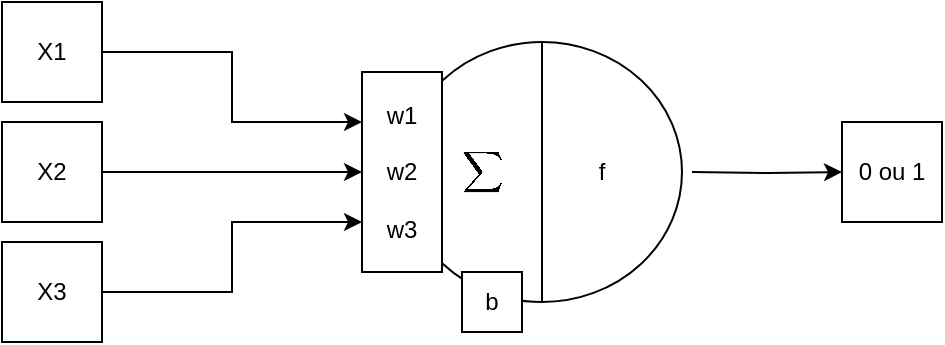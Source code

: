 <mxfile>
    <diagram id="ONPr8GbsO3POWre3h8A9" name="Page-1">
        <mxGraphModel dx="726" dy="591" grid="1" gridSize="10" guides="1" tooltips="1" connect="1" arrows="1" fold="1" page="1" pageScale="1" pageWidth="850" pageHeight="1100" math="1" shadow="0">
            <root>
                <mxCell id="0"/>
                <mxCell id="1" parent="0"/>
                <mxCell id="17" value="&amp;nbsp; &amp;nbsp; &amp;nbsp; &amp;nbsp; &amp;nbsp; &amp;nbsp; &amp;nbsp; &amp;nbsp; &amp;nbsp; &amp;nbsp; &amp;nbsp; &amp;nbsp; $$\sum$$&amp;nbsp;" style="shape=lineEllipse;line=vertical;perimeter=ellipsePerimeter;whiteSpace=wrap;html=1;backgroundOutline=1;align=left;" vertex="1" parent="1">
                    <mxGeometry x="250" y="250" width="140" height="130" as="geometry"/>
                </mxCell>
                <mxCell id="14" style="edgeStyle=orthogonalEdgeStyle;rounded=0;orthogonalLoop=1;jettySize=auto;html=1;entryX=0;entryY=0.5;entryDx=0;entryDy=0;" edge="1" parent="1" target="13">
                    <mxGeometry relative="1" as="geometry">
                        <mxPoint x="395" y="315" as="sourcePoint"/>
                    </mxGeometry>
                </mxCell>
                <mxCell id="4" value="w1&lt;br&gt;&lt;br&gt;w2&lt;br&gt;&lt;br&gt;w3" style="rounded=0;whiteSpace=wrap;html=1;" vertex="1" parent="1">
                    <mxGeometry x="230" y="265" width="40" height="100" as="geometry"/>
                </mxCell>
                <mxCell id="10" style="edgeStyle=orthogonalEdgeStyle;rounded=0;orthogonalLoop=1;jettySize=auto;html=1;entryX=0;entryY=0.25;entryDx=0;entryDy=0;" edge="1" parent="1" source="7" target="4">
                    <mxGeometry relative="1" as="geometry"/>
                </mxCell>
                <mxCell id="7" value="X1" style="rounded=0;whiteSpace=wrap;html=1;" vertex="1" parent="1">
                    <mxGeometry x="50" y="230" width="50" height="50" as="geometry"/>
                </mxCell>
                <mxCell id="11" style="edgeStyle=orthogonalEdgeStyle;rounded=0;orthogonalLoop=1;jettySize=auto;html=1;entryX=0;entryY=0.5;entryDx=0;entryDy=0;" edge="1" parent="1" source="8" target="4">
                    <mxGeometry relative="1" as="geometry"/>
                </mxCell>
                <mxCell id="8" value="X2" style="rounded=0;whiteSpace=wrap;html=1;" vertex="1" parent="1">
                    <mxGeometry x="50" y="290" width="50" height="50" as="geometry"/>
                </mxCell>
                <mxCell id="12" style="edgeStyle=orthogonalEdgeStyle;rounded=0;orthogonalLoop=1;jettySize=auto;html=1;entryX=0;entryY=0.75;entryDx=0;entryDy=0;" edge="1" parent="1" source="9" target="4">
                    <mxGeometry relative="1" as="geometry"/>
                </mxCell>
                <mxCell id="9" value="X3" style="rounded=0;whiteSpace=wrap;html=1;" vertex="1" parent="1">
                    <mxGeometry x="50" y="350" width="50" height="50" as="geometry"/>
                </mxCell>
                <mxCell id="13" value="0 ou 1" style="rounded=0;whiteSpace=wrap;html=1;" vertex="1" parent="1">
                    <mxGeometry x="470" y="290" width="50" height="50" as="geometry"/>
                </mxCell>
                <mxCell id="15" value="b" style="rounded=0;whiteSpace=wrap;html=1;" vertex="1" parent="1">
                    <mxGeometry x="280" y="365" width="30" height="30" as="geometry"/>
                </mxCell>
                <mxCell id="20" value="f" style="text;html=1;strokeColor=none;fillColor=none;align=center;verticalAlign=middle;whiteSpace=wrap;rounded=0;" vertex="1" parent="1">
                    <mxGeometry x="330" y="305" width="40" height="20" as="geometry"/>
                </mxCell>
            </root>
        </mxGraphModel>
    </diagram>
</mxfile>